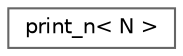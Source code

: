digraph "类继承关系图"
{
 // LATEX_PDF_SIZE
  bgcolor="transparent";
  edge [fontname=Helvetica,fontsize=10,labelfontname=Helvetica,labelfontsize=10];
  node [fontname=Helvetica,fontsize=10,shape=box,height=0.2,width=0.4];
  rankdir="LR";
  Node0 [id="Node000000",label="print_n\< N \>",height=0.2,width=0.4,color="grey40", fillcolor="white", style="filled",URL="$structprint__n.html",tooltip=" "];
}
